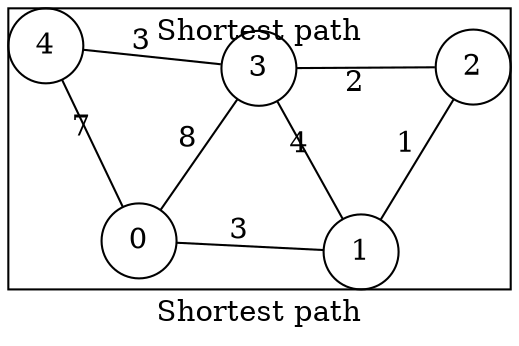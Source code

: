 graph _shortestPath{
	nodesep = 0.7
	layout = neato
	scale = 1.4
	node[shape = circle]
	label = "Shortest path"
	subgraph cluster_1{
		margin = 15
		0--1[label = "3"]
		0--3[label = "8"]
		0--4[label = "7"]
		1--2[label = "1"]
		1--3[label = "4"]
		2--3[label = "2"]
		3--4[label = "3"]
	}
}
